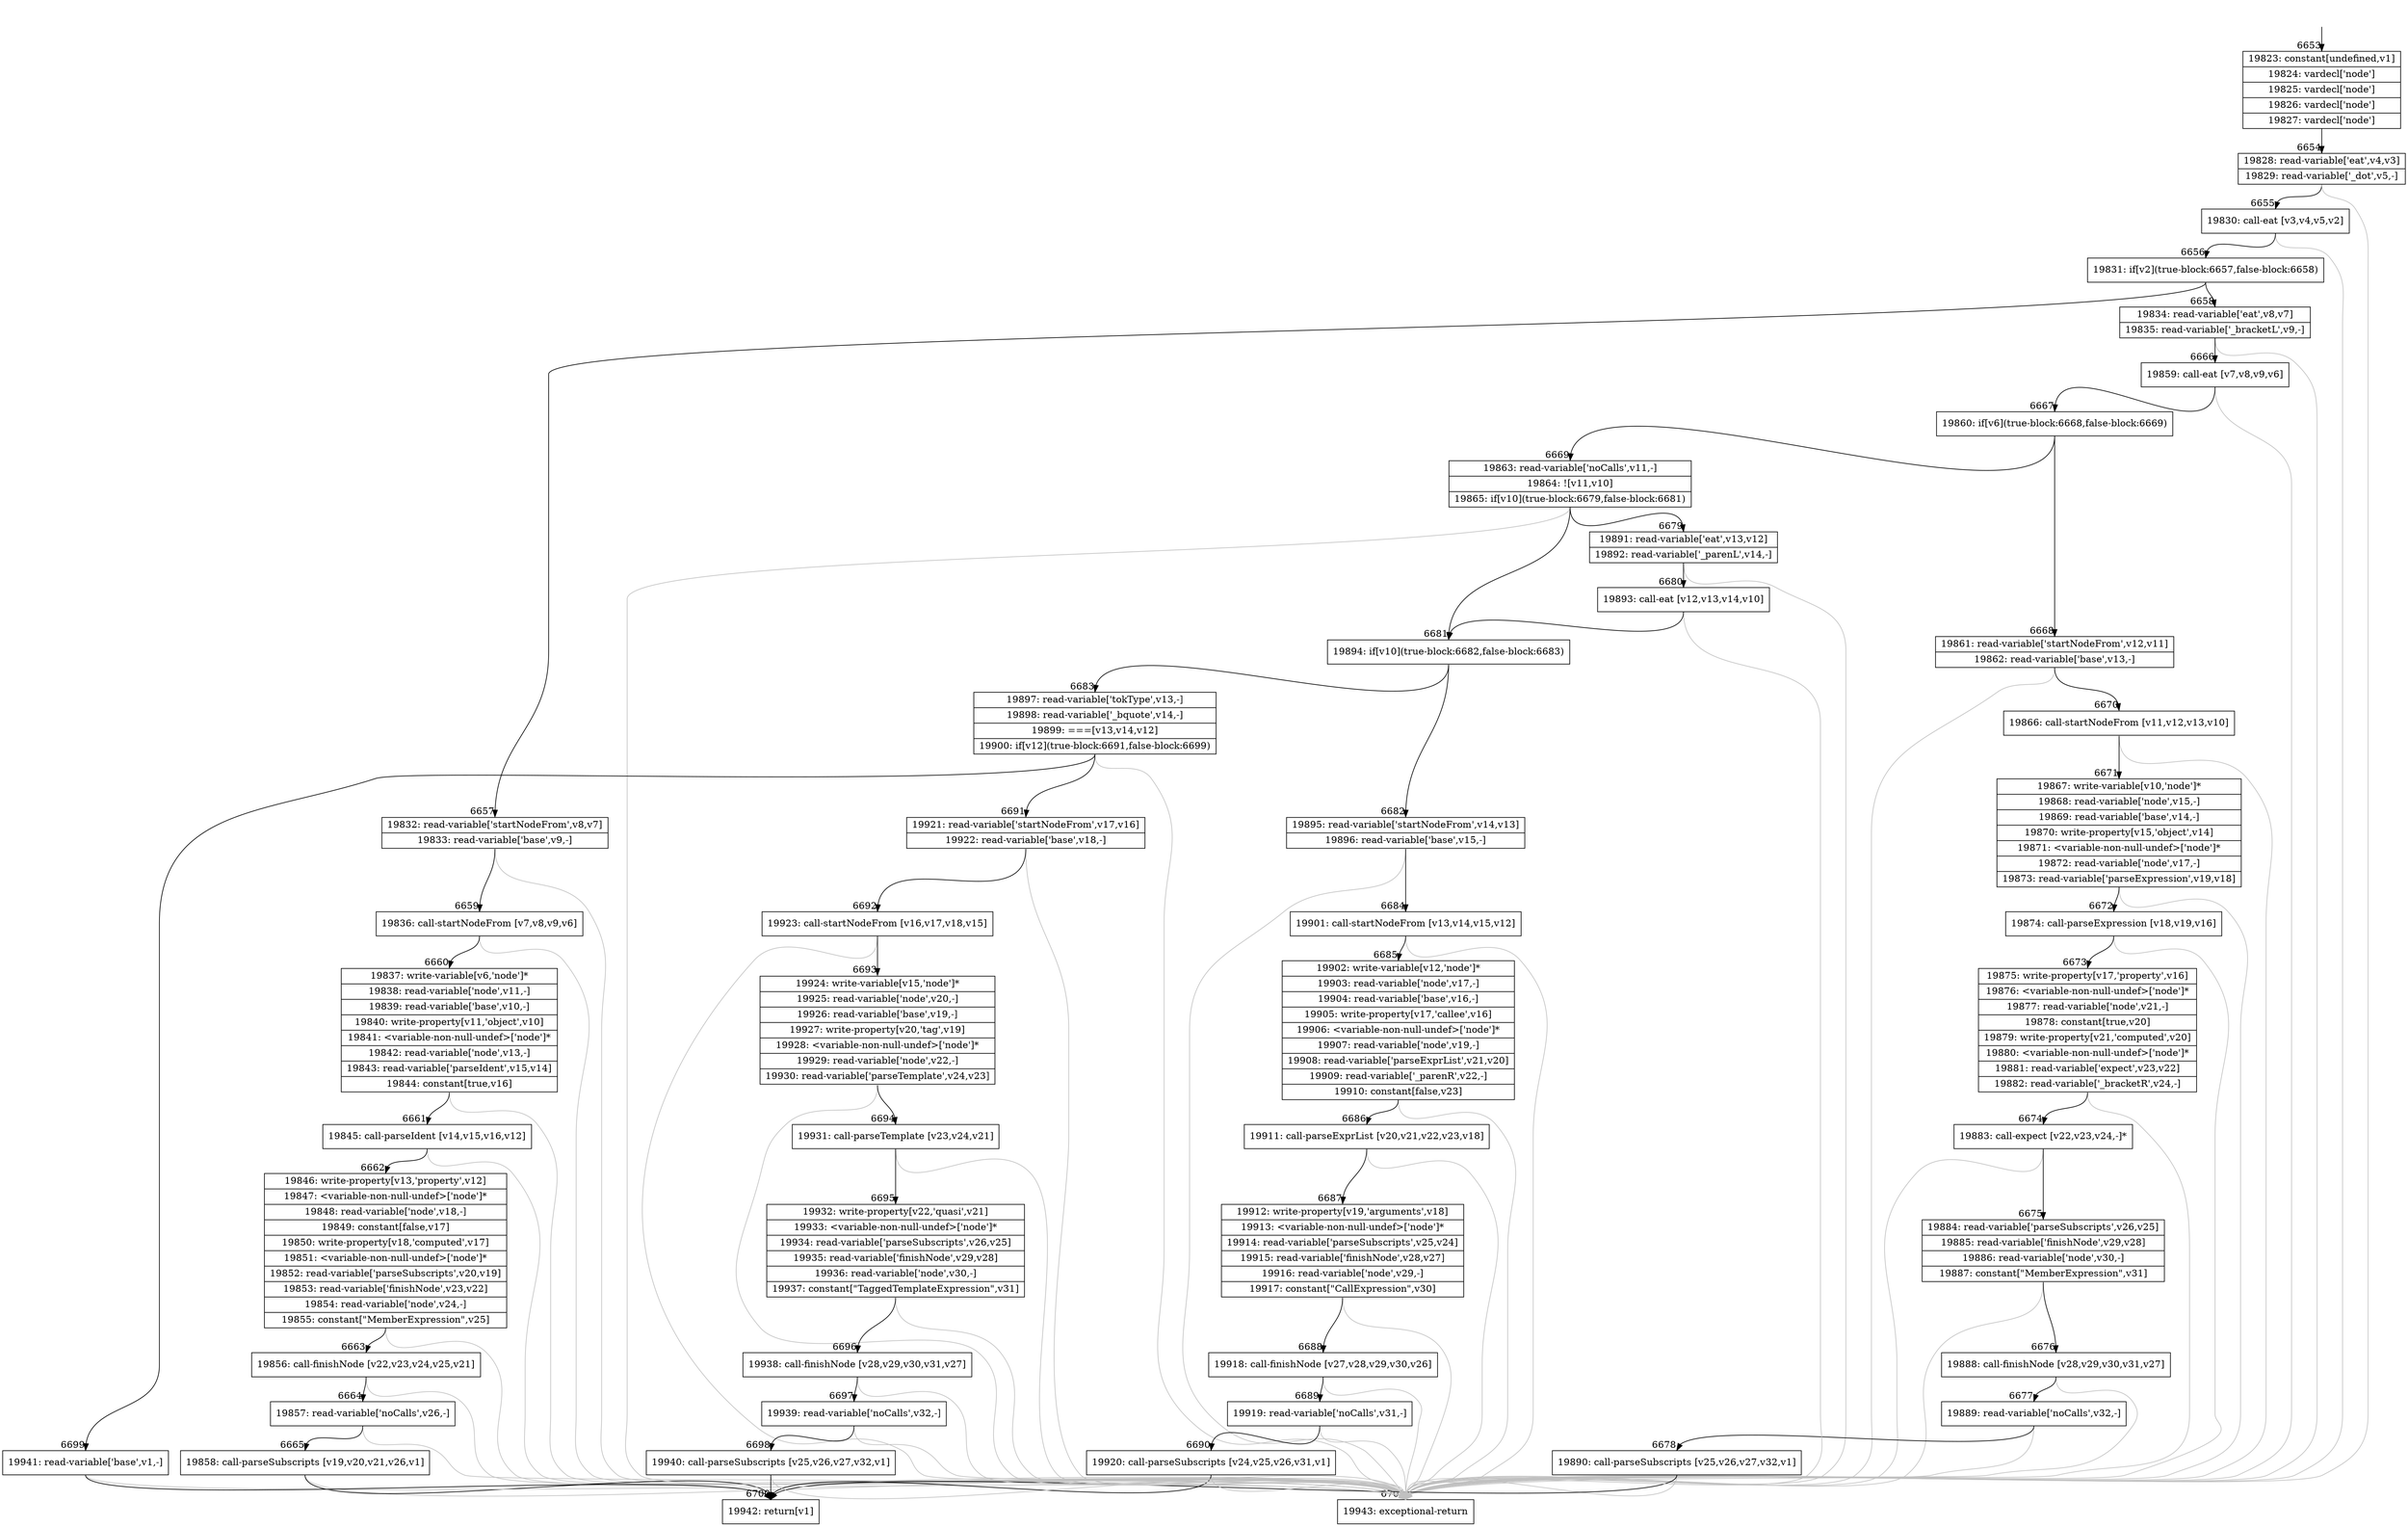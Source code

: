 digraph {
rankdir="TD"
BB_entry377[shape=none,label=""];
BB_entry377 -> BB6653 [tailport=s, headport=n, headlabel="    6653"]
BB6653 [shape=record label="{19823: constant[undefined,v1]|19824: vardecl['node']|19825: vardecl['node']|19826: vardecl['node']|19827: vardecl['node']}" ] 
BB6653 -> BB6654 [tailport=s, headport=n, headlabel="      6654"]
BB6654 [shape=record label="{19828: read-variable['eat',v4,v3]|19829: read-variable['_dot',v5,-]}" ] 
BB6654 -> BB6655 [tailport=s, headport=n, headlabel="      6655"]
BB6654 -> BB6701 [tailport=s, headport=n, color=gray, headlabel="      6701"]
BB6655 [shape=record label="{19830: call-eat [v3,v4,v5,v2]}" ] 
BB6655 -> BB6656 [tailport=s, headport=n, headlabel="      6656"]
BB6655 -> BB6701 [tailport=s, headport=n, color=gray]
BB6656 [shape=record label="{19831: if[v2](true-block:6657,false-block:6658)}" ] 
BB6656 -> BB6657 [tailport=s, headport=n, headlabel="      6657"]
BB6656 -> BB6658 [tailport=s, headport=n, headlabel="      6658"]
BB6657 [shape=record label="{19832: read-variable['startNodeFrom',v8,v7]|19833: read-variable['base',v9,-]}" ] 
BB6657 -> BB6659 [tailport=s, headport=n, headlabel="      6659"]
BB6657 -> BB6701 [tailport=s, headport=n, color=gray]
BB6658 [shape=record label="{19834: read-variable['eat',v8,v7]|19835: read-variable['_bracketL',v9,-]}" ] 
BB6658 -> BB6666 [tailport=s, headport=n, headlabel="      6666"]
BB6658 -> BB6701 [tailport=s, headport=n, color=gray]
BB6659 [shape=record label="{19836: call-startNodeFrom [v7,v8,v9,v6]}" ] 
BB6659 -> BB6660 [tailport=s, headport=n, headlabel="      6660"]
BB6659 -> BB6701 [tailport=s, headport=n, color=gray]
BB6660 [shape=record label="{19837: write-variable[v6,'node']*|19838: read-variable['node',v11,-]|19839: read-variable['base',v10,-]|19840: write-property[v11,'object',v10]|19841: \<variable-non-null-undef\>['node']*|19842: read-variable['node',v13,-]|19843: read-variable['parseIdent',v15,v14]|19844: constant[true,v16]}" ] 
BB6660 -> BB6661 [tailport=s, headport=n, headlabel="      6661"]
BB6660 -> BB6701 [tailport=s, headport=n, color=gray]
BB6661 [shape=record label="{19845: call-parseIdent [v14,v15,v16,v12]}" ] 
BB6661 -> BB6662 [tailport=s, headport=n, headlabel="      6662"]
BB6661 -> BB6701 [tailport=s, headport=n, color=gray]
BB6662 [shape=record label="{19846: write-property[v13,'property',v12]|19847: \<variable-non-null-undef\>['node']*|19848: read-variable['node',v18,-]|19849: constant[false,v17]|19850: write-property[v18,'computed',v17]|19851: \<variable-non-null-undef\>['node']*|19852: read-variable['parseSubscripts',v20,v19]|19853: read-variable['finishNode',v23,v22]|19854: read-variable['node',v24,-]|19855: constant[\"MemberExpression\",v25]}" ] 
BB6662 -> BB6663 [tailport=s, headport=n, headlabel="      6663"]
BB6662 -> BB6701 [tailport=s, headport=n, color=gray]
BB6663 [shape=record label="{19856: call-finishNode [v22,v23,v24,v25,v21]}" ] 
BB6663 -> BB6664 [tailport=s, headport=n, headlabel="      6664"]
BB6663 -> BB6701 [tailport=s, headport=n, color=gray]
BB6664 [shape=record label="{19857: read-variable['noCalls',v26,-]}" ] 
BB6664 -> BB6665 [tailport=s, headport=n, headlabel="      6665"]
BB6664 -> BB6701 [tailport=s, headport=n, color=gray]
BB6665 [shape=record label="{19858: call-parseSubscripts [v19,v20,v21,v26,v1]}" ] 
BB6665 -> BB6700 [tailport=s, headport=n, headlabel="      6700"]
BB6665 -> BB6701 [tailport=s, headport=n, color=gray]
BB6666 [shape=record label="{19859: call-eat [v7,v8,v9,v6]}" ] 
BB6666 -> BB6667 [tailport=s, headport=n, headlabel="      6667"]
BB6666 -> BB6701 [tailport=s, headport=n, color=gray]
BB6667 [shape=record label="{19860: if[v6](true-block:6668,false-block:6669)}" ] 
BB6667 -> BB6668 [tailport=s, headport=n, headlabel="      6668"]
BB6667 -> BB6669 [tailport=s, headport=n, headlabel="      6669"]
BB6668 [shape=record label="{19861: read-variable['startNodeFrom',v12,v11]|19862: read-variable['base',v13,-]}" ] 
BB6668 -> BB6670 [tailport=s, headport=n, headlabel="      6670"]
BB6668 -> BB6701 [tailport=s, headport=n, color=gray]
BB6669 [shape=record label="{19863: read-variable['noCalls',v11,-]|19864: ![v11,v10]|19865: if[v10](true-block:6679,false-block:6681)}" ] 
BB6669 -> BB6681 [tailport=s, headport=n, headlabel="      6681"]
BB6669 -> BB6679 [tailport=s, headport=n, headlabel="      6679"]
BB6669 -> BB6701 [tailport=s, headport=n, color=gray]
BB6670 [shape=record label="{19866: call-startNodeFrom [v11,v12,v13,v10]}" ] 
BB6670 -> BB6671 [tailport=s, headport=n, headlabel="      6671"]
BB6670 -> BB6701 [tailport=s, headport=n, color=gray]
BB6671 [shape=record label="{19867: write-variable[v10,'node']*|19868: read-variable['node',v15,-]|19869: read-variable['base',v14,-]|19870: write-property[v15,'object',v14]|19871: \<variable-non-null-undef\>['node']*|19872: read-variable['node',v17,-]|19873: read-variable['parseExpression',v19,v18]}" ] 
BB6671 -> BB6672 [tailport=s, headport=n, headlabel="      6672"]
BB6671 -> BB6701 [tailport=s, headport=n, color=gray]
BB6672 [shape=record label="{19874: call-parseExpression [v18,v19,v16]}" ] 
BB6672 -> BB6673 [tailport=s, headport=n, headlabel="      6673"]
BB6672 -> BB6701 [tailport=s, headport=n, color=gray]
BB6673 [shape=record label="{19875: write-property[v17,'property',v16]|19876: \<variable-non-null-undef\>['node']*|19877: read-variable['node',v21,-]|19878: constant[true,v20]|19879: write-property[v21,'computed',v20]|19880: \<variable-non-null-undef\>['node']*|19881: read-variable['expect',v23,v22]|19882: read-variable['_bracketR',v24,-]}" ] 
BB6673 -> BB6674 [tailport=s, headport=n, headlabel="      6674"]
BB6673 -> BB6701 [tailport=s, headport=n, color=gray]
BB6674 [shape=record label="{19883: call-expect [v22,v23,v24,-]*}" ] 
BB6674 -> BB6675 [tailport=s, headport=n, headlabel="      6675"]
BB6674 -> BB6701 [tailport=s, headport=n, color=gray]
BB6675 [shape=record label="{19884: read-variable['parseSubscripts',v26,v25]|19885: read-variable['finishNode',v29,v28]|19886: read-variable['node',v30,-]|19887: constant[\"MemberExpression\",v31]}" ] 
BB6675 -> BB6676 [tailport=s, headport=n, headlabel="      6676"]
BB6675 -> BB6701 [tailport=s, headport=n, color=gray]
BB6676 [shape=record label="{19888: call-finishNode [v28,v29,v30,v31,v27]}" ] 
BB6676 -> BB6677 [tailport=s, headport=n, headlabel="      6677"]
BB6676 -> BB6701 [tailport=s, headport=n, color=gray]
BB6677 [shape=record label="{19889: read-variable['noCalls',v32,-]}" ] 
BB6677 -> BB6678 [tailport=s, headport=n, headlabel="      6678"]
BB6677 -> BB6701 [tailport=s, headport=n, color=gray]
BB6678 [shape=record label="{19890: call-parseSubscripts [v25,v26,v27,v32,v1]}" ] 
BB6678 -> BB6700 [tailport=s, headport=n]
BB6678 -> BB6701 [tailport=s, headport=n, color=gray]
BB6679 [shape=record label="{19891: read-variable['eat',v13,v12]|19892: read-variable['_parenL',v14,-]}" ] 
BB6679 -> BB6680 [tailport=s, headport=n, headlabel="      6680"]
BB6679 -> BB6701 [tailport=s, headport=n, color=gray]
BB6680 [shape=record label="{19893: call-eat [v12,v13,v14,v10]}" ] 
BB6680 -> BB6681 [tailport=s, headport=n]
BB6680 -> BB6701 [tailport=s, headport=n, color=gray]
BB6681 [shape=record label="{19894: if[v10](true-block:6682,false-block:6683)}" ] 
BB6681 -> BB6682 [tailport=s, headport=n, headlabel="      6682"]
BB6681 -> BB6683 [tailport=s, headport=n, headlabel="      6683"]
BB6682 [shape=record label="{19895: read-variable['startNodeFrom',v14,v13]|19896: read-variable['base',v15,-]}" ] 
BB6682 -> BB6684 [tailport=s, headport=n, headlabel="      6684"]
BB6682 -> BB6701 [tailport=s, headport=n, color=gray]
BB6683 [shape=record label="{19897: read-variable['tokType',v13,-]|19898: read-variable['_bquote',v14,-]|19899: ===[v13,v14,v12]|19900: if[v12](true-block:6691,false-block:6699)}" ] 
BB6683 -> BB6691 [tailport=s, headport=n, headlabel="      6691"]
BB6683 -> BB6699 [tailport=s, headport=n, headlabel="      6699"]
BB6683 -> BB6701 [tailport=s, headport=n, color=gray]
BB6684 [shape=record label="{19901: call-startNodeFrom [v13,v14,v15,v12]}" ] 
BB6684 -> BB6685 [tailport=s, headport=n, headlabel="      6685"]
BB6684 -> BB6701 [tailport=s, headport=n, color=gray]
BB6685 [shape=record label="{19902: write-variable[v12,'node']*|19903: read-variable['node',v17,-]|19904: read-variable['base',v16,-]|19905: write-property[v17,'callee',v16]|19906: \<variable-non-null-undef\>['node']*|19907: read-variable['node',v19,-]|19908: read-variable['parseExprList',v21,v20]|19909: read-variable['_parenR',v22,-]|19910: constant[false,v23]}" ] 
BB6685 -> BB6686 [tailport=s, headport=n, headlabel="      6686"]
BB6685 -> BB6701 [tailport=s, headport=n, color=gray]
BB6686 [shape=record label="{19911: call-parseExprList [v20,v21,v22,v23,v18]}" ] 
BB6686 -> BB6687 [tailport=s, headport=n, headlabel="      6687"]
BB6686 -> BB6701 [tailport=s, headport=n, color=gray]
BB6687 [shape=record label="{19912: write-property[v19,'arguments',v18]|19913: \<variable-non-null-undef\>['node']*|19914: read-variable['parseSubscripts',v25,v24]|19915: read-variable['finishNode',v28,v27]|19916: read-variable['node',v29,-]|19917: constant[\"CallExpression\",v30]}" ] 
BB6687 -> BB6688 [tailport=s, headport=n, headlabel="      6688"]
BB6687 -> BB6701 [tailport=s, headport=n, color=gray]
BB6688 [shape=record label="{19918: call-finishNode [v27,v28,v29,v30,v26]}" ] 
BB6688 -> BB6689 [tailport=s, headport=n, headlabel="      6689"]
BB6688 -> BB6701 [tailport=s, headport=n, color=gray]
BB6689 [shape=record label="{19919: read-variable['noCalls',v31,-]}" ] 
BB6689 -> BB6690 [tailport=s, headport=n, headlabel="      6690"]
BB6689 -> BB6701 [tailport=s, headport=n, color=gray]
BB6690 [shape=record label="{19920: call-parseSubscripts [v24,v25,v26,v31,v1]}" ] 
BB6690 -> BB6700 [tailport=s, headport=n]
BB6690 -> BB6701 [tailport=s, headport=n, color=gray]
BB6691 [shape=record label="{19921: read-variable['startNodeFrom',v17,v16]|19922: read-variable['base',v18,-]}" ] 
BB6691 -> BB6692 [tailport=s, headport=n, headlabel="      6692"]
BB6691 -> BB6701 [tailport=s, headport=n, color=gray]
BB6692 [shape=record label="{19923: call-startNodeFrom [v16,v17,v18,v15]}" ] 
BB6692 -> BB6693 [tailport=s, headport=n, headlabel="      6693"]
BB6692 -> BB6701 [tailport=s, headport=n, color=gray]
BB6693 [shape=record label="{19924: write-variable[v15,'node']*|19925: read-variable['node',v20,-]|19926: read-variable['base',v19,-]|19927: write-property[v20,'tag',v19]|19928: \<variable-non-null-undef\>['node']*|19929: read-variable['node',v22,-]|19930: read-variable['parseTemplate',v24,v23]}" ] 
BB6693 -> BB6694 [tailport=s, headport=n, headlabel="      6694"]
BB6693 -> BB6701 [tailport=s, headport=n, color=gray]
BB6694 [shape=record label="{19931: call-parseTemplate [v23,v24,v21]}" ] 
BB6694 -> BB6695 [tailport=s, headport=n, headlabel="      6695"]
BB6694 -> BB6701 [tailport=s, headport=n, color=gray]
BB6695 [shape=record label="{19932: write-property[v22,'quasi',v21]|19933: \<variable-non-null-undef\>['node']*|19934: read-variable['parseSubscripts',v26,v25]|19935: read-variable['finishNode',v29,v28]|19936: read-variable['node',v30,-]|19937: constant[\"TaggedTemplateExpression\",v31]}" ] 
BB6695 -> BB6696 [tailport=s, headport=n, headlabel="      6696"]
BB6695 -> BB6701 [tailport=s, headport=n, color=gray]
BB6696 [shape=record label="{19938: call-finishNode [v28,v29,v30,v31,v27]}" ] 
BB6696 -> BB6697 [tailport=s, headport=n, headlabel="      6697"]
BB6696 -> BB6701 [tailport=s, headport=n, color=gray]
BB6697 [shape=record label="{19939: read-variable['noCalls',v32,-]}" ] 
BB6697 -> BB6698 [tailport=s, headport=n, headlabel="      6698"]
BB6697 -> BB6701 [tailport=s, headport=n, color=gray]
BB6698 [shape=record label="{19940: call-parseSubscripts [v25,v26,v27,v32,v1]}" ] 
BB6698 -> BB6700 [tailport=s, headport=n]
BB6698 -> BB6701 [tailport=s, headport=n, color=gray]
BB6699 [shape=record label="{19941: read-variable['base',v1,-]}" ] 
BB6699 -> BB6700 [tailport=s, headport=n]
BB6699 -> BB6701 [tailport=s, headport=n, color=gray]
BB6700 [shape=record label="{19942: return[v1]}" ] 
BB6701 [shape=record label="{19943: exceptional-return}" ] 
//#$~ 6494
}
